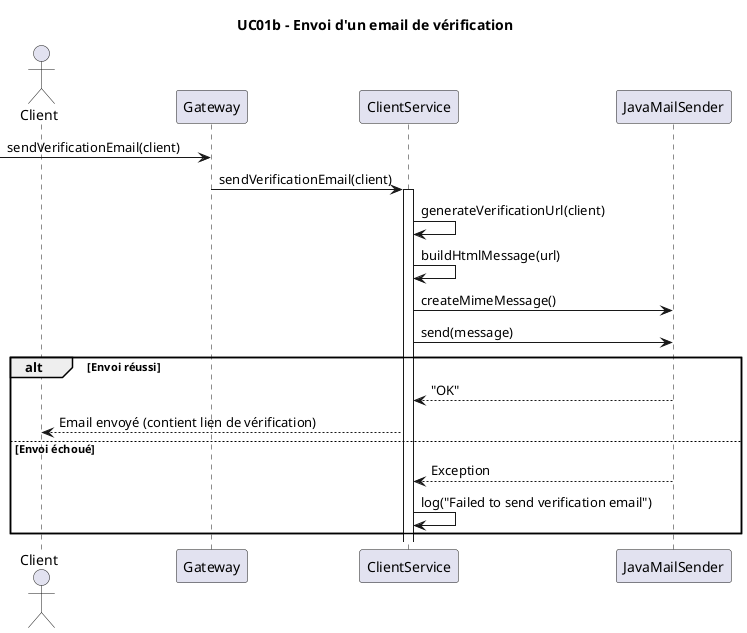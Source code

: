 @startuml rdcu01b_send_verification_email
title UC01b - Envoi d'un email de vérification

actor Client
participant "Gateway" as Gateway
participant "ClientService" as Service
participant "JavaMailSender" as MailSender

-> Gateway : sendVerificationEmail(client)

Gateway -> Service : sendVerificationEmail(client)
activate Service
Service -> Service : generateVerificationUrl(client)
Service -> Service : buildHtmlMessage(url)

Service -> MailSender : createMimeMessage()
Service -> MailSender : send(message)
alt Envoi réussi
    MailSender --> Service : "OK"
    Service --> Client : Email envoyé (contient lien de vérification)
else Envoi échoué
    MailSender --> Service : Exception
    Service -> Service : log("Failed to send verification email")
end
@enduml
